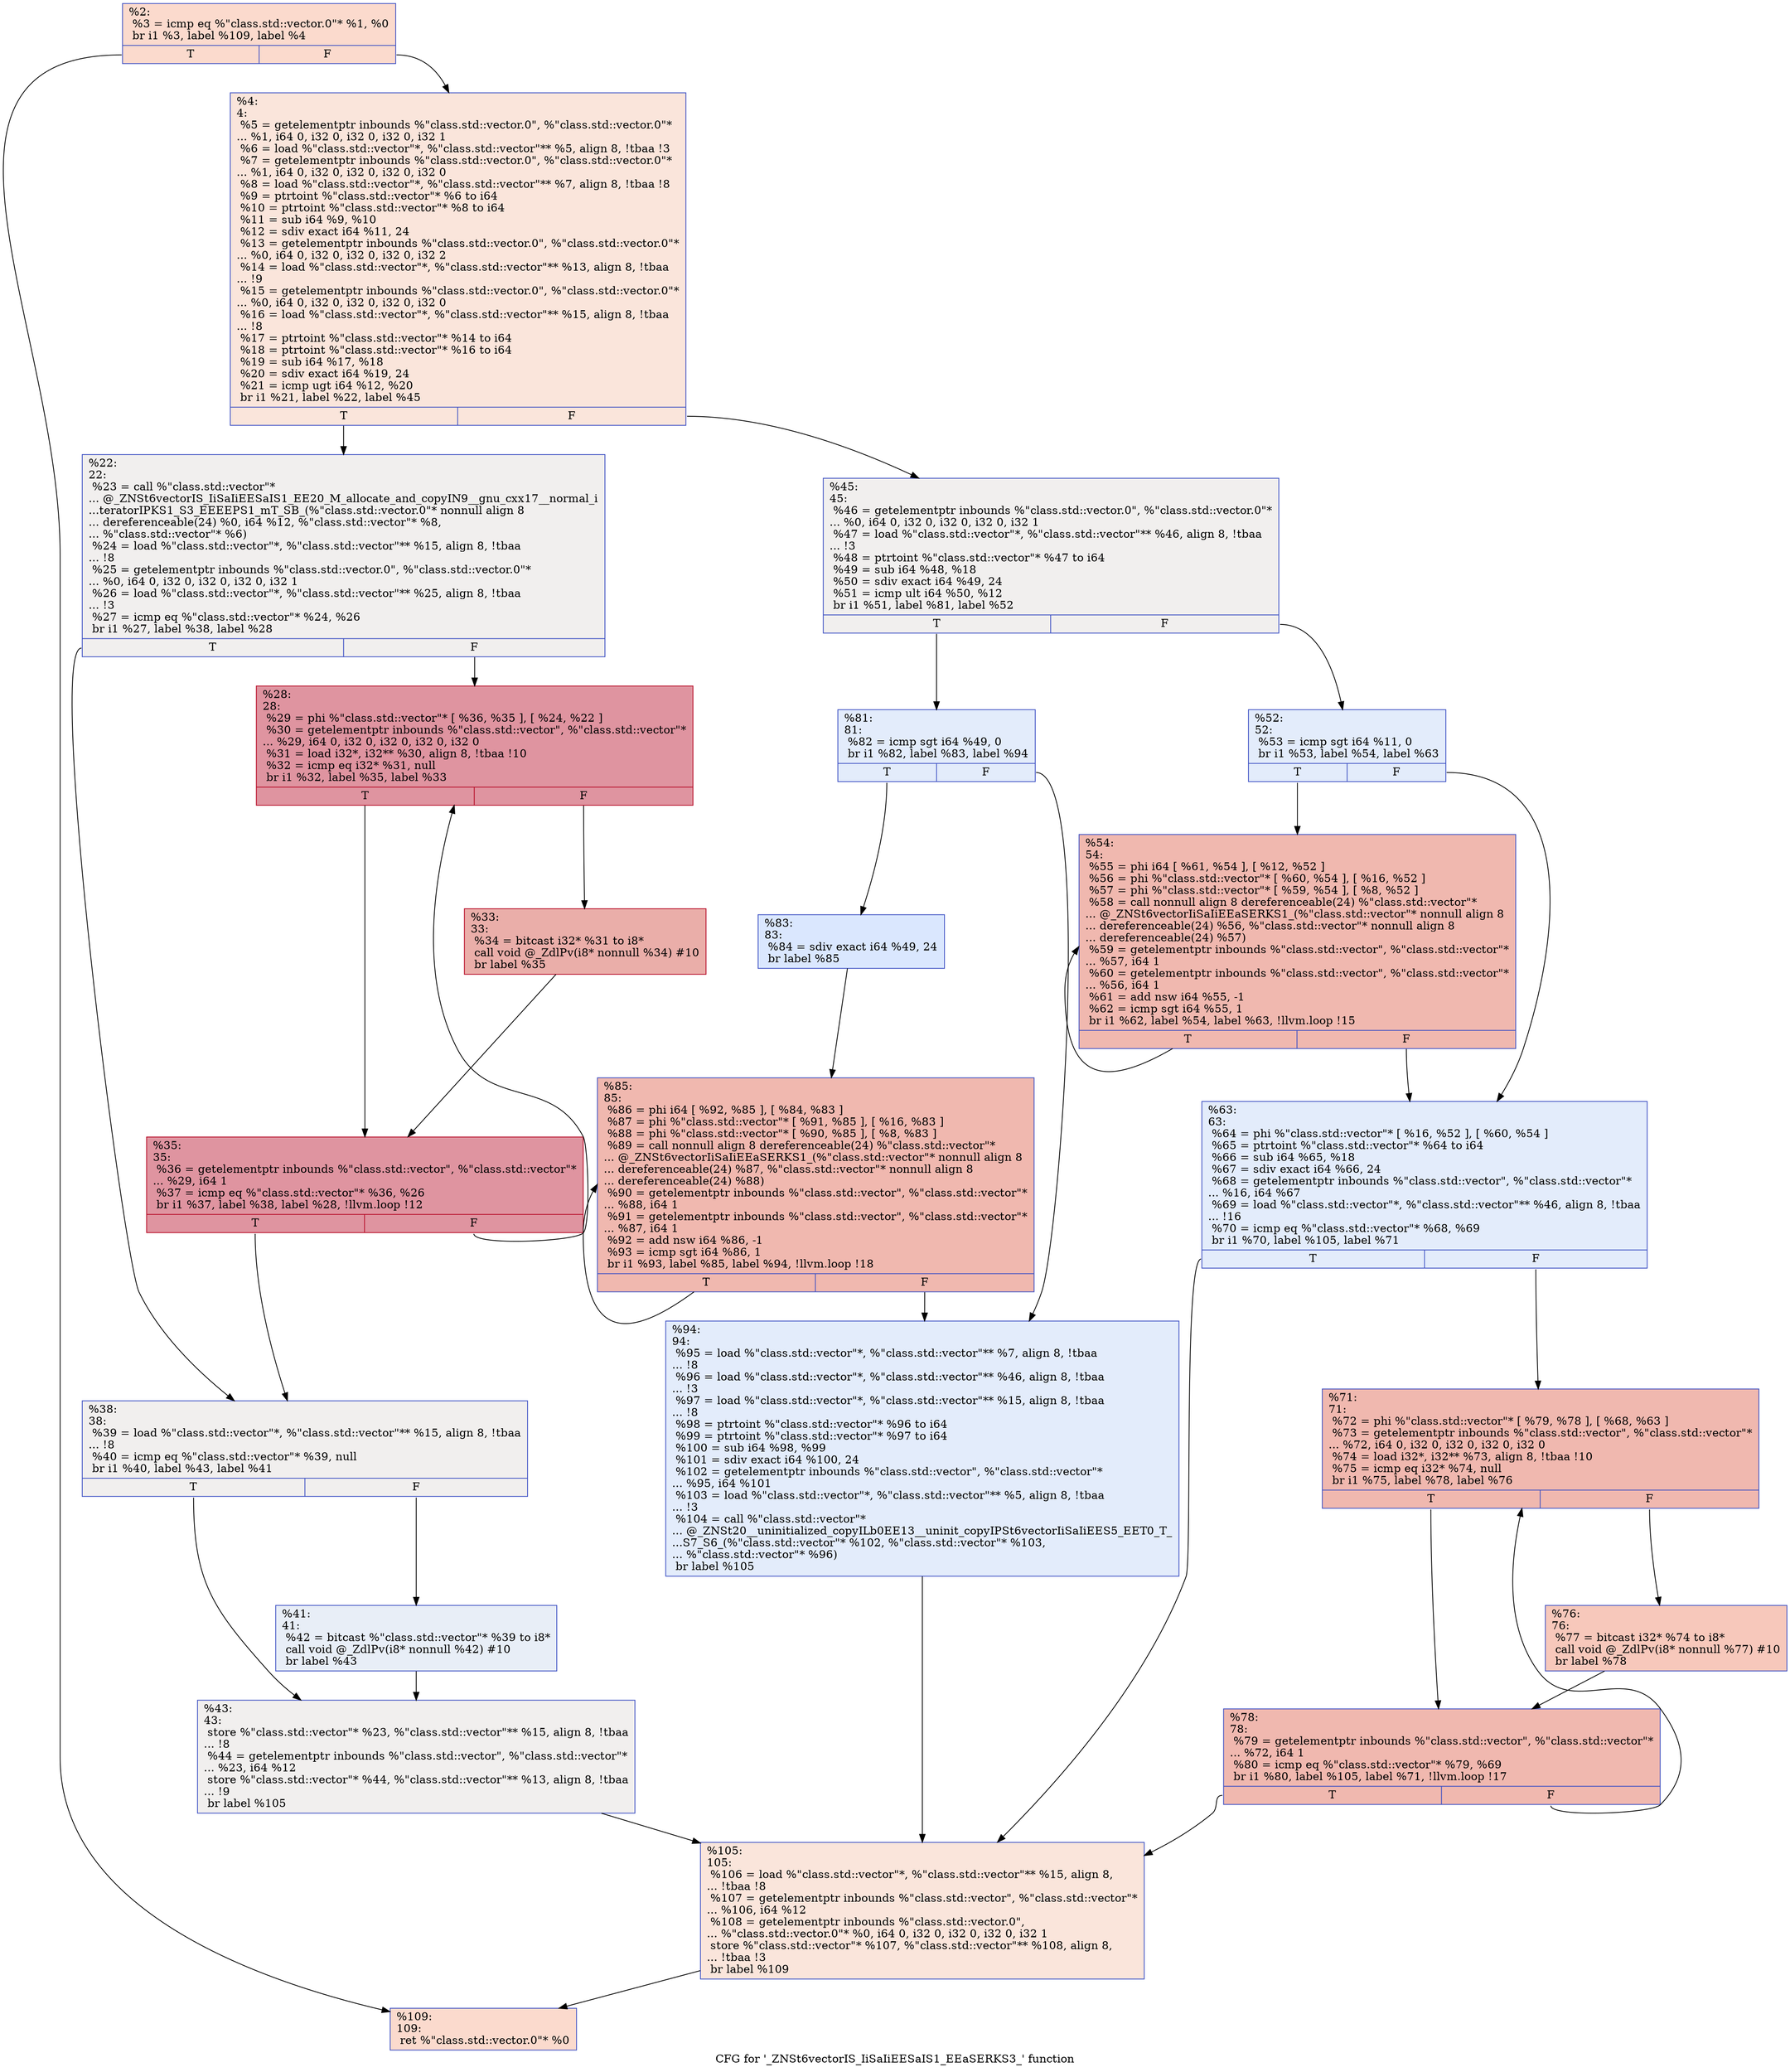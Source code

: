 digraph "CFG for '_ZNSt6vectorIS_IiSaIiEESaIS1_EEaSERKS3_' function" {
	label="CFG for '_ZNSt6vectorIS_IiSaIiEESaIS1_EEaSERKS3_' function";

	Node0x55b22b2a7590 [shape=record,color="#3d50c3ff", style=filled, fillcolor="#f7ac8e70",label="{%2:\l  %3 = icmp eq %\"class.std::vector.0\"* %1, %0\l  br i1 %3, label %109, label %4\l|{<s0>T|<s1>F}}"];
	Node0x55b22b2a7590:s0 -> Node0x55b22b2a75e0;
	Node0x55b22b2a7590:s1 -> Node0x55b22b2a7630;
	Node0x55b22b2a7630 [shape=record,color="#3d50c3ff", style=filled, fillcolor="#f4c5ad70",label="{%4:\l4:                                                \l  %5 = getelementptr inbounds %\"class.std::vector.0\", %\"class.std::vector.0\"*\l... %1, i64 0, i32 0, i32 0, i32 0, i32 1\l  %6 = load %\"class.std::vector\"*, %\"class.std::vector\"** %5, align 8, !tbaa !3\l  %7 = getelementptr inbounds %\"class.std::vector.0\", %\"class.std::vector.0\"*\l... %1, i64 0, i32 0, i32 0, i32 0, i32 0\l  %8 = load %\"class.std::vector\"*, %\"class.std::vector\"** %7, align 8, !tbaa !8\l  %9 = ptrtoint %\"class.std::vector\"* %6 to i64\l  %10 = ptrtoint %\"class.std::vector\"* %8 to i64\l  %11 = sub i64 %9, %10\l  %12 = sdiv exact i64 %11, 24\l  %13 = getelementptr inbounds %\"class.std::vector.0\", %\"class.std::vector.0\"*\l... %0, i64 0, i32 0, i32 0, i32 0, i32 2\l  %14 = load %\"class.std::vector\"*, %\"class.std::vector\"** %13, align 8, !tbaa\l... !9\l  %15 = getelementptr inbounds %\"class.std::vector.0\", %\"class.std::vector.0\"*\l... %0, i64 0, i32 0, i32 0, i32 0, i32 0\l  %16 = load %\"class.std::vector\"*, %\"class.std::vector\"** %15, align 8, !tbaa\l... !8\l  %17 = ptrtoint %\"class.std::vector\"* %14 to i64\l  %18 = ptrtoint %\"class.std::vector\"* %16 to i64\l  %19 = sub i64 %17, %18\l  %20 = sdiv exact i64 %19, 24\l  %21 = icmp ugt i64 %12, %20\l  br i1 %21, label %22, label %45\l|{<s0>T|<s1>F}}"];
	Node0x55b22b2a7630:s0 -> Node0x55b22b2a7730;
	Node0x55b22b2a7630:s1 -> Node0x55b22b2b1410;
	Node0x55b22b2a7730 [shape=record,color="#3d50c3ff", style=filled, fillcolor="#e0dbd870",label="{%22:\l22:                                               \l  %23 = call %\"class.std::vector\"*\l... @_ZNSt6vectorIS_IiSaIiEESaIS1_EE20_M_allocate_and_copyIN9__gnu_cxx17__normal_i\l...teratorIPKS1_S3_EEEEPS1_mT_SB_(%\"class.std::vector.0\"* nonnull align 8\l... dereferenceable(24) %0, i64 %12, %\"class.std::vector\"* %8,\l... %\"class.std::vector\"* %6)\l  %24 = load %\"class.std::vector\"*, %\"class.std::vector\"** %15, align 8, !tbaa\l... !8\l  %25 = getelementptr inbounds %\"class.std::vector.0\", %\"class.std::vector.0\"*\l... %0, i64 0, i32 0, i32 0, i32 0, i32 1\l  %26 = load %\"class.std::vector\"*, %\"class.std::vector\"** %25, align 8, !tbaa\l... !3\l  %27 = icmp eq %\"class.std::vector\"* %24, %26\l  br i1 %27, label %38, label %28\l|{<s0>T|<s1>F}}"];
	Node0x55b22b2a7730:s0 -> Node0x55b22b2a5e50;
	Node0x55b22b2a7730:s1 -> Node0x55b22b2a5ea0;
	Node0x55b22b2a5ea0 [shape=record,color="#b70d28ff", style=filled, fillcolor="#b70d2870",label="{%28:\l28:                                               \l  %29 = phi %\"class.std::vector\"* [ %36, %35 ], [ %24, %22 ]\l  %30 = getelementptr inbounds %\"class.std::vector\", %\"class.std::vector\"*\l... %29, i64 0, i32 0, i32 0, i32 0, i32 0\l  %31 = load i32*, i32** %30, align 8, !tbaa !10\l  %32 = icmp eq i32* %31, null\l  br i1 %32, label %35, label %33\l|{<s0>T|<s1>F}}"];
	Node0x55b22b2a5ea0:s0 -> Node0x55b22b2a5fa0;
	Node0x55b22b2a5ea0:s1 -> Node0x55b22b2a6300;
	Node0x55b22b2a6300 [shape=record,color="#b70d28ff", style=filled, fillcolor="#d0473d70",label="{%33:\l33:                                               \l  %34 = bitcast i32* %31 to i8*\l  call void @_ZdlPv(i8* nonnull %34) #10\l  br label %35\l}"];
	Node0x55b22b2a6300 -> Node0x55b22b2a5fa0;
	Node0x55b22b2a5fa0 [shape=record,color="#b70d28ff", style=filled, fillcolor="#b70d2870",label="{%35:\l35:                                               \l  %36 = getelementptr inbounds %\"class.std::vector\", %\"class.std::vector\"*\l... %29, i64 1\l  %37 = icmp eq %\"class.std::vector\"* %36, %26\l  br i1 %37, label %38, label %28, !llvm.loop !12\l|{<s0>T|<s1>F}}"];
	Node0x55b22b2a5fa0:s0 -> Node0x55b22b2a5e50;
	Node0x55b22b2a5fa0:s1 -> Node0x55b22b2a5ea0;
	Node0x55b22b2a5e50 [shape=record,color="#3d50c3ff", style=filled, fillcolor="#e0dbd870",label="{%38:\l38:                                               \l  %39 = load %\"class.std::vector\"*, %\"class.std::vector\"** %15, align 8, !tbaa\l... !8\l  %40 = icmp eq %\"class.std::vector\"* %39, null\l  br i1 %40, label %43, label %41\l|{<s0>T|<s1>F}}"];
	Node0x55b22b2a5e50:s0 -> Node0x55b22b2a68f0;
	Node0x55b22b2a5e50:s1 -> Node0x55b22b2a6940;
	Node0x55b22b2a6940 [shape=record,color="#3d50c3ff", style=filled, fillcolor="#cbd8ee70",label="{%41:\l41:                                               \l  %42 = bitcast %\"class.std::vector\"* %39 to i8*\l  call void @_ZdlPv(i8* nonnull %42) #10\l  br label %43\l}"];
	Node0x55b22b2a6940 -> Node0x55b22b2a68f0;
	Node0x55b22b2a68f0 [shape=record,color="#3d50c3ff", style=filled, fillcolor="#e0dbd870",label="{%43:\l43:                                               \l  store %\"class.std::vector\"* %23, %\"class.std::vector\"** %15, align 8, !tbaa\l... !8\l  %44 = getelementptr inbounds %\"class.std::vector\", %\"class.std::vector\"*\l... %23, i64 %12\l  store %\"class.std::vector\"* %44, %\"class.std::vector\"** %13, align 8, !tbaa\l... !9\l  br label %105\l}"];
	Node0x55b22b2a68f0 -> Node0x55b22b2a6df0;
	Node0x55b22b2b1410 [shape=record,color="#3d50c3ff", style=filled, fillcolor="#e0dbd870",label="{%45:\l45:                                               \l  %46 = getelementptr inbounds %\"class.std::vector.0\", %\"class.std::vector.0\"*\l... %0, i64 0, i32 0, i32 0, i32 0, i32 1\l  %47 = load %\"class.std::vector\"*, %\"class.std::vector\"** %46, align 8, !tbaa\l... !3\l  %48 = ptrtoint %\"class.std::vector\"* %47 to i64\l  %49 = sub i64 %48, %18\l  %50 = sdiv exact i64 %49, 24\l  %51 = icmp ult i64 %50, %12\l  br i1 %51, label %81, label %52\l|{<s0>T|<s1>F}}"];
	Node0x55b22b2b1410:s0 -> Node0x55b22b2b4290;
	Node0x55b22b2b1410:s1 -> Node0x55b22b2b42e0;
	Node0x55b22b2b42e0 [shape=record,color="#3d50c3ff", style=filled, fillcolor="#bfd3f670",label="{%52:\l52:                                               \l  %53 = icmp sgt i64 %11, 0\l  br i1 %53, label %54, label %63\l|{<s0>T|<s1>F}}"];
	Node0x55b22b2b42e0:s0 -> Node0x55b22b2b4470;
	Node0x55b22b2b42e0:s1 -> Node0x55b22b2b44c0;
	Node0x55b22b2b4470 [shape=record,color="#3d50c3ff", style=filled, fillcolor="#dc5d4a70",label="{%54:\l54:                                               \l  %55 = phi i64 [ %61, %54 ], [ %12, %52 ]\l  %56 = phi %\"class.std::vector\"* [ %60, %54 ], [ %16, %52 ]\l  %57 = phi %\"class.std::vector\"* [ %59, %54 ], [ %8, %52 ]\l  %58 = call nonnull align 8 dereferenceable(24) %\"class.std::vector\"*\l... @_ZNSt6vectorIiSaIiEEaSERKS1_(%\"class.std::vector\"* nonnull align 8\l... dereferenceable(24) %56, %\"class.std::vector\"* nonnull align 8\l... dereferenceable(24) %57)\l  %59 = getelementptr inbounds %\"class.std::vector\", %\"class.std::vector\"*\l... %57, i64 1\l  %60 = getelementptr inbounds %\"class.std::vector\", %\"class.std::vector\"*\l... %56, i64 1\l  %61 = add nsw i64 %55, -1\l  %62 = icmp sgt i64 %55, 1\l  br i1 %62, label %54, label %63, !llvm.loop !15\l|{<s0>T|<s1>F}}"];
	Node0x55b22b2b4470:s0 -> Node0x55b22b2b4470;
	Node0x55b22b2b4470:s1 -> Node0x55b22b2b44c0;
	Node0x55b22b2b44c0 [shape=record,color="#3d50c3ff", style=filled, fillcolor="#bfd3f670",label="{%63:\l63:                                               \l  %64 = phi %\"class.std::vector\"* [ %16, %52 ], [ %60, %54 ]\l  %65 = ptrtoint %\"class.std::vector\"* %64 to i64\l  %66 = sub i64 %65, %18\l  %67 = sdiv exact i64 %66, 24\l  %68 = getelementptr inbounds %\"class.std::vector\", %\"class.std::vector\"*\l... %16, i64 %67\l  %69 = load %\"class.std::vector\"*, %\"class.std::vector\"** %46, align 8, !tbaa\l... !16\l  %70 = icmp eq %\"class.std::vector\"* %68, %69\l  br i1 %70, label %105, label %71\l|{<s0>T|<s1>F}}"];
	Node0x55b22b2b44c0:s0 -> Node0x55b22b2a6df0;
	Node0x55b22b2b44c0:s1 -> Node0x55b22b2b5590;
	Node0x55b22b2b5590 [shape=record,color="#3d50c3ff", style=filled, fillcolor="#dc5d4a70",label="{%71:\l71:                                               \l  %72 = phi %\"class.std::vector\"* [ %79, %78 ], [ %68, %63 ]\l  %73 = getelementptr inbounds %\"class.std::vector\", %\"class.std::vector\"*\l... %72, i64 0, i32 0, i32 0, i32 0, i32 0\l  %74 = load i32*, i32** %73, align 8, !tbaa !10\l  %75 = icmp eq i32* %74, null\l  br i1 %75, label %78, label %76\l|{<s0>T|<s1>F}}"];
	Node0x55b22b2b5590:s0 -> Node0x55b22b2b5690;
	Node0x55b22b2b5590:s1 -> Node0x55b22b2b59b0;
	Node0x55b22b2b59b0 [shape=record,color="#3d50c3ff", style=filled, fillcolor="#ed836670",label="{%76:\l76:                                               \l  %77 = bitcast i32* %74 to i8*\l  call void @_ZdlPv(i8* nonnull %77) #10\l  br label %78\l}"];
	Node0x55b22b2b59b0 -> Node0x55b22b2b5690;
	Node0x55b22b2b5690 [shape=record,color="#3d50c3ff", style=filled, fillcolor="#dc5d4a70",label="{%78:\l78:                                               \l  %79 = getelementptr inbounds %\"class.std::vector\", %\"class.std::vector\"*\l... %72, i64 1\l  %80 = icmp eq %\"class.std::vector\"* %79, %69\l  br i1 %80, label %105, label %71, !llvm.loop !17\l|{<s0>T|<s1>F}}"];
	Node0x55b22b2b5690:s0 -> Node0x55b22b2a6df0;
	Node0x55b22b2b5690:s1 -> Node0x55b22b2b5590;
	Node0x55b22b2b4290 [shape=record,color="#3d50c3ff", style=filled, fillcolor="#bfd3f670",label="{%81:\l81:                                               \l  %82 = icmp sgt i64 %49, 0\l  br i1 %82, label %83, label %94\l|{<s0>T|<s1>F}}"];
	Node0x55b22b2b4290:s0 -> Node0x55b22b2b5fd0;
	Node0x55b22b2b4290:s1 -> Node0x55b22b2b6020;
	Node0x55b22b2b5fd0 [shape=record,color="#3d50c3ff", style=filled, fillcolor="#abc8fd70",label="{%83:\l83:                                               \l  %84 = sdiv exact i64 %49, 24\l  br label %85\l}"];
	Node0x55b22b2b5fd0 -> Node0x55b22b2b61b0;
	Node0x55b22b2b61b0 [shape=record,color="#3d50c3ff", style=filled, fillcolor="#dc5d4a70",label="{%85:\l85:                                               \l  %86 = phi i64 [ %92, %85 ], [ %84, %83 ]\l  %87 = phi %\"class.std::vector\"* [ %91, %85 ], [ %16, %83 ]\l  %88 = phi %\"class.std::vector\"* [ %90, %85 ], [ %8, %83 ]\l  %89 = call nonnull align 8 dereferenceable(24) %\"class.std::vector\"*\l... @_ZNSt6vectorIiSaIiEEaSERKS1_(%\"class.std::vector\"* nonnull align 8\l... dereferenceable(24) %87, %\"class.std::vector\"* nonnull align 8\l... dereferenceable(24) %88)\l  %90 = getelementptr inbounds %\"class.std::vector\", %\"class.std::vector\"*\l... %88, i64 1\l  %91 = getelementptr inbounds %\"class.std::vector\", %\"class.std::vector\"*\l... %87, i64 1\l  %92 = add nsw i64 %86, -1\l  %93 = icmp sgt i64 %86, 1\l  br i1 %93, label %85, label %94, !llvm.loop !18\l|{<s0>T|<s1>F}}"];
	Node0x55b22b2b61b0:s0 -> Node0x55b22b2b61b0;
	Node0x55b22b2b61b0:s1 -> Node0x55b22b2b6020;
	Node0x55b22b2b6020 [shape=record,color="#3d50c3ff", style=filled, fillcolor="#bfd3f670",label="{%94:\l94:                                               \l  %95 = load %\"class.std::vector\"*, %\"class.std::vector\"** %7, align 8, !tbaa\l... !8\l  %96 = load %\"class.std::vector\"*, %\"class.std::vector\"** %46, align 8, !tbaa\l... !3\l  %97 = load %\"class.std::vector\"*, %\"class.std::vector\"** %15, align 8, !tbaa\l... !8\l  %98 = ptrtoint %\"class.std::vector\"* %96 to i64\l  %99 = ptrtoint %\"class.std::vector\"* %97 to i64\l  %100 = sub i64 %98, %99\l  %101 = sdiv exact i64 %100, 24\l  %102 = getelementptr inbounds %\"class.std::vector\", %\"class.std::vector\"*\l... %95, i64 %101\l  %103 = load %\"class.std::vector\"*, %\"class.std::vector\"** %5, align 8, !tbaa\l... !3\l  %104 = call %\"class.std::vector\"*\l... @_ZNSt20__uninitialized_copyILb0EE13__uninit_copyIPSt6vectorIiSaIiEES5_EET0_T_\l...S7_S6_(%\"class.std::vector\"* %102, %\"class.std::vector\"* %103,\l... %\"class.std::vector\"* %96)\l  br label %105\l}"];
	Node0x55b22b2b6020 -> Node0x55b22b2a6df0;
	Node0x55b22b2a6df0 [shape=record,color="#3d50c3ff", style=filled, fillcolor="#f4c5ad70",label="{%105:\l105:                                              \l  %106 = load %\"class.std::vector\"*, %\"class.std::vector\"** %15, align 8,\l... !tbaa !8\l  %107 = getelementptr inbounds %\"class.std::vector\", %\"class.std::vector\"*\l... %106, i64 %12\l  %108 = getelementptr inbounds %\"class.std::vector.0\",\l... %\"class.std::vector.0\"* %0, i64 0, i32 0, i32 0, i32 0, i32 1\l  store %\"class.std::vector\"* %107, %\"class.std::vector\"** %108, align 8,\l... !tbaa !3\l  br label %109\l}"];
	Node0x55b22b2a6df0 -> Node0x55b22b2a75e0;
	Node0x55b22b2a75e0 [shape=record,color="#3d50c3ff", style=filled, fillcolor="#f7ac8e70",label="{%109:\l109:                                              \l  ret %\"class.std::vector.0\"* %0\l}"];
}

